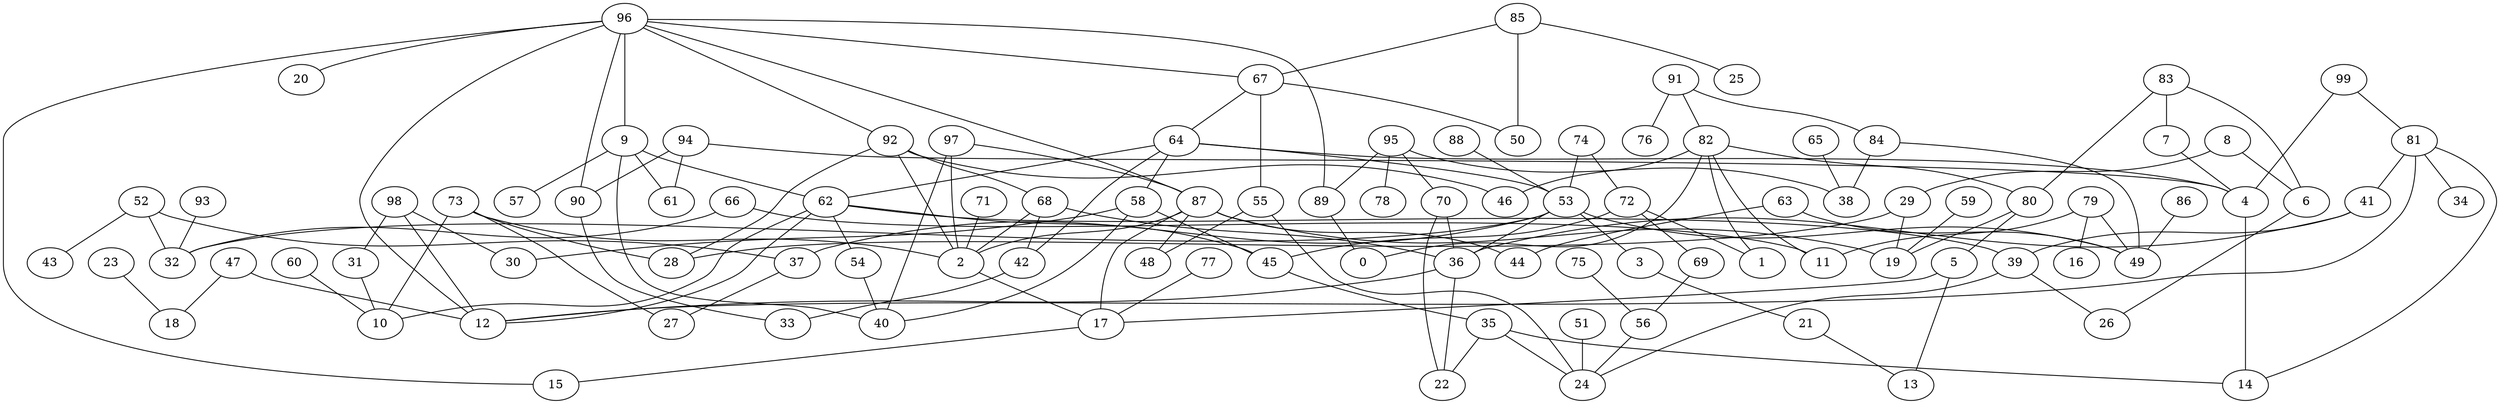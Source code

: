 digraph GG_graph {

subgraph G_graph {
edge [color = black]
"23" -> "18" [dir = none]
"66" -> "11" [dir = none]
"51" -> "24" [dir = none]
"91" -> "84" [dir = none]
"91" -> "76" [dir = none]
"91" -> "82" [dir = none]
"98" -> "30" [dir = none]
"98" -> "31" [dir = none]
"71" -> "2" [dir = none]
"68" -> "42" [dir = none]
"75" -> "56" [dir = none]
"60" -> "10" [dir = none]
"77" -> "17" [dir = none]
"97" -> "2" [dir = none]
"93" -> "32" [dir = none]
"83" -> "80" [dir = none]
"83" -> "7" [dir = none]
"63" -> "49" [dir = none]
"52" -> "43" [dir = none]
"52" -> "37" [dir = none]
"92" -> "28" [dir = none]
"6" -> "26" [dir = none]
"53" -> "32" [dir = none]
"53" -> "36" [dir = none]
"53" -> "3" [dir = none]
"53" -> "49" [dir = none]
"89" -> "0" [dir = none]
"82" -> "46" [dir = none]
"82" -> "11" [dir = none]
"82" -> "0" [dir = none]
"59" -> "19" [dir = none]
"67" -> "55" [dir = none]
"67" -> "64" [dir = none]
"56" -> "24" [dir = none]
"79" -> "16" [dir = none]
"79" -> "11" [dir = none]
"94" -> "90" [dir = none]
"94" -> "4" [dir = none]
"47" -> "18" [dir = none]
"47" -> "12" [dir = none]
"96" -> "20" [dir = none]
"96" -> "89" [dir = none]
"96" -> "9" [dir = none]
"96" -> "15" [dir = none]
"96" -> "87" [dir = none]
"96" -> "12" [dir = none]
"87" -> "19" [dir = none]
"87" -> "48" [dir = none]
"87" -> "17" [dir = none]
"87" -> "44" [dir = none]
"3" -> "21" [dir = none]
"62" -> "54" [dir = none]
"62" -> "45" [dir = none]
"62" -> "10" [dir = none]
"62" -> "39" [dir = none]
"62" -> "12" [dir = none]
"86" -> "49" [dir = none]
"9" -> "57" [dir = none]
"9" -> "61" [dir = none]
"65" -> "38" [dir = none]
"7" -> "4" [dir = none]
"58" -> "40" [dir = none]
"64" -> "42" [dir = none]
"64" -> "58" [dir = none]
"64" -> "4" [dir = none]
"64" -> "53" [dir = none]
"64" -> "62" [dir = none]
"5" -> "17" [dir = none]
"2" -> "17" [dir = none]
"73" -> "27" [dir = none]
"73" -> "28" [dir = none]
"73" -> "2" [dir = none]
"81" -> "14" [dir = none]
"81" -> "34" [dir = none]
"81" -> "41" [dir = none]
"81" -> "12" [dir = none]
"95" -> "70" [dir = none]
"95" -> "38" [dir = none]
"95" -> "78" [dir = none]
"95" -> "89" [dir = none]
"88" -> "53" [dir = none]
"39" -> "26" [dir = none]
"90" -> "33" [dir = none]
"99" -> "81" [dir = none]
"29" -> "19" [dir = none]
"21" -> "13" [dir = none]
"85" -> "50" [dir = none]
"85" -> "25" [dir = none]
"85" -> "67" [dir = none]
"74" -> "53" [dir = none]
"72" -> "1" [dir = none]
"72" -> "69" [dir = none]
"72" -> "45" [dir = none]
"37" -> "27" [dir = none]
"35" -> "22" [dir = none]
"35" -> "24" [dir = none]
"35" -> "14" [dir = none]
"8" -> "29" [dir = none]
"31" -> "10" [dir = none]
"98" -> "12" [dir = none]
"4" -> "14" [dir = none]
"84" -> "49" [dir = none]
"55" -> "48" [dir = none]
"68" -> "2" [dir = none]
"96" -> "92" [dir = none]
"99" -> "4" [dir = none]
"17" -> "15" [dir = none]
"58" -> "30" [dir = none]
"74" -> "72" [dir = none]
"80" -> "19" [dir = none]
"9" -> "62" [dir = none]
"53" -> "37" [dir = none]
"80" -> "5" [dir = none]
"96" -> "90" [dir = none]
"58" -> "45" [dir = none]
"39" -> "24" [dir = none]
"70" -> "36" [dir = none]
"5" -> "13" [dir = none]
"69" -> "56" [dir = none]
"42" -> "33" [dir = none]
"36" -> "12" [dir = none]
"29" -> "28" [dir = none]
"92" -> "2" [dir = none]
"92" -> "68" [dir = none]
"87" -> "2" [dir = none]
"63" -> "44" [dir = none]
"83" -> "6" [dir = none]
"8" -> "6" [dir = none]
"68" -> "36" [dir = none]
"92" -> "46" [dir = none]
"82" -> "80" [dir = none]
"45" -> "35" [dir = none]
"66" -> "32" [dir = none]
"70" -> "22" [dir = none]
"96" -> "67" [dir = none]
"97" -> "40" [dir = none]
"94" -> "61" [dir = none]
"9" -> "40" [dir = none]
"79" -> "49" [dir = none]
"82" -> "1" [dir = none]
"67" -> "50" [dir = none]
"36" -> "22" [dir = none]
"52" -> "32" [dir = none]
"41" -> "39" [dir = none]
"97" -> "87" [dir = none]
"73" -> "10" [dir = none]
"55" -> "24" [dir = none]
"54" -> "40" [dir = none]
"41" -> "36" [dir = none]
"84" -> "38" [dir = none]
}

}
